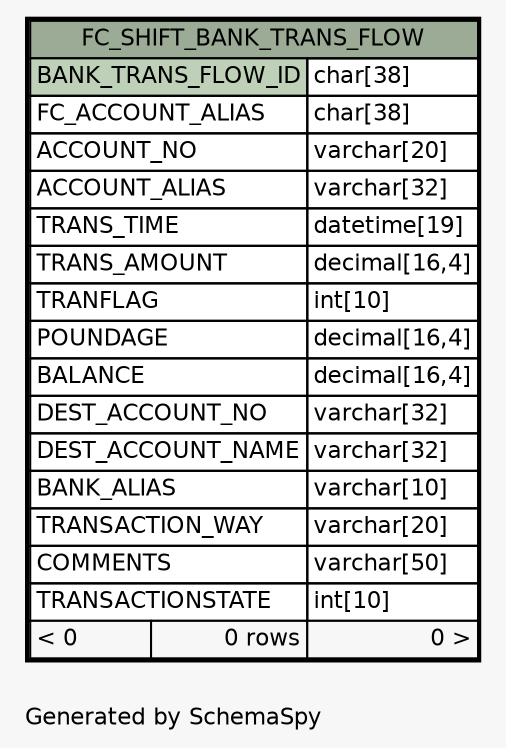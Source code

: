 // dot 2.26.0 on Linux 2.6.32-504.8.1.el6.x86_64
// SchemaSpy rev 590
digraph "oneDegreeRelationshipsDiagram" {
  graph [
    rankdir="RL"
    bgcolor="#f7f7f7"
    label="\nGenerated by SchemaSpy"
    labeljust="l"
    nodesep="0.18"
    ranksep="0.46"
    fontname="Helvetica"
    fontsize="11"
  ];
  node [
    fontname="Helvetica"
    fontsize="11"
    shape="plaintext"
  ];
  edge [
    arrowsize="0.8"
  ];
  "FC_SHIFT_BANK_TRANS_FLOW" [
    label=<
    <TABLE BORDER="2" CELLBORDER="1" CELLSPACING="0" BGCOLOR="#ffffff">
      <TR><TD COLSPAN="3" BGCOLOR="#9bab96" ALIGN="CENTER">FC_SHIFT_BANK_TRANS_FLOW</TD></TR>
      <TR><TD PORT="BANK_TRANS_FLOW_ID" COLSPAN="2" BGCOLOR="#bed1b8" ALIGN="LEFT">BANK_TRANS_FLOW_ID</TD><TD PORT="BANK_TRANS_FLOW_ID.type" ALIGN="LEFT">char[38]</TD></TR>
      <TR><TD PORT="FC_ACCOUNT_ALIAS" COLSPAN="2" ALIGN="LEFT">FC_ACCOUNT_ALIAS</TD><TD PORT="FC_ACCOUNT_ALIAS.type" ALIGN="LEFT">char[38]</TD></TR>
      <TR><TD PORT="ACCOUNT_NO" COLSPAN="2" ALIGN="LEFT">ACCOUNT_NO</TD><TD PORT="ACCOUNT_NO.type" ALIGN="LEFT">varchar[20]</TD></TR>
      <TR><TD PORT="ACCOUNT_ALIAS" COLSPAN="2" ALIGN="LEFT">ACCOUNT_ALIAS</TD><TD PORT="ACCOUNT_ALIAS.type" ALIGN="LEFT">varchar[32]</TD></TR>
      <TR><TD PORT="TRANS_TIME" COLSPAN="2" ALIGN="LEFT">TRANS_TIME</TD><TD PORT="TRANS_TIME.type" ALIGN="LEFT">datetime[19]</TD></TR>
      <TR><TD PORT="TRANS_AMOUNT" COLSPAN="2" ALIGN="LEFT">TRANS_AMOUNT</TD><TD PORT="TRANS_AMOUNT.type" ALIGN="LEFT">decimal[16,4]</TD></TR>
      <TR><TD PORT="TRANFLAG" COLSPAN="2" ALIGN="LEFT">TRANFLAG</TD><TD PORT="TRANFLAG.type" ALIGN="LEFT">int[10]</TD></TR>
      <TR><TD PORT="POUNDAGE" COLSPAN="2" ALIGN="LEFT">POUNDAGE</TD><TD PORT="POUNDAGE.type" ALIGN="LEFT">decimal[16,4]</TD></TR>
      <TR><TD PORT="BALANCE" COLSPAN="2" ALIGN="LEFT">BALANCE</TD><TD PORT="BALANCE.type" ALIGN="LEFT">decimal[16,4]</TD></TR>
      <TR><TD PORT="DEST_ACCOUNT_NO" COLSPAN="2" ALIGN="LEFT">DEST_ACCOUNT_NO</TD><TD PORT="DEST_ACCOUNT_NO.type" ALIGN="LEFT">varchar[32]</TD></TR>
      <TR><TD PORT="DEST_ACCOUNT_NAME" COLSPAN="2" ALIGN="LEFT">DEST_ACCOUNT_NAME</TD><TD PORT="DEST_ACCOUNT_NAME.type" ALIGN="LEFT">varchar[32]</TD></TR>
      <TR><TD PORT="BANK_ALIAS" COLSPAN="2" ALIGN="LEFT">BANK_ALIAS</TD><TD PORT="BANK_ALIAS.type" ALIGN="LEFT">varchar[10]</TD></TR>
      <TR><TD PORT="TRANSACTION_WAY" COLSPAN="2" ALIGN="LEFT">TRANSACTION_WAY</TD><TD PORT="TRANSACTION_WAY.type" ALIGN="LEFT">varchar[20]</TD></TR>
      <TR><TD PORT="COMMENTS" COLSPAN="2" ALIGN="LEFT">COMMENTS</TD><TD PORT="COMMENTS.type" ALIGN="LEFT">varchar[50]</TD></TR>
      <TR><TD PORT="TRANSACTIONSTATE" COLSPAN="2" ALIGN="LEFT">TRANSACTIONSTATE</TD><TD PORT="TRANSACTIONSTATE.type" ALIGN="LEFT">int[10]</TD></TR>
      <TR><TD ALIGN="LEFT" BGCOLOR="#f7f7f7">&lt; 0</TD><TD ALIGN="RIGHT" BGCOLOR="#f7f7f7">0 rows</TD><TD ALIGN="RIGHT" BGCOLOR="#f7f7f7">0 &gt;</TD></TR>
    </TABLE>>
    URL="FC_SHIFT_BANK_TRANS_FLOW.html"
    tooltip="FC_SHIFT_BANK_TRANS_FLOW"
  ];
}
